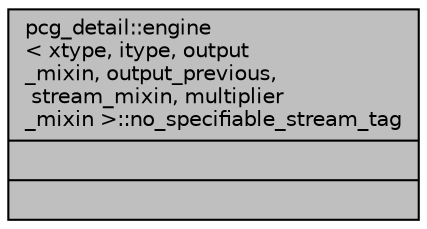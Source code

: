 digraph "pcg_detail::engine&lt; xtype, itype, output_mixin, output_previous, stream_mixin, multiplier_mixin &gt;::no_specifiable_stream_tag"
{
 // INTERACTIVE_SVG=YES
  bgcolor="transparent";
  edge [fontname="Helvetica",fontsize="10",labelfontname="Helvetica",labelfontsize="10"];
  node [fontname="Helvetica",fontsize="10",shape=record];
  Node1 [label="{pcg_detail::engine\l\< xtype, itype, output\l_mixin, output_previous,\l stream_mixin, multiplier\l_mixin \>::no_specifiable_stream_tag\n||}",height=0.2,width=0.4,color="black", fillcolor="grey75", style="filled" fontcolor="black"];
}
